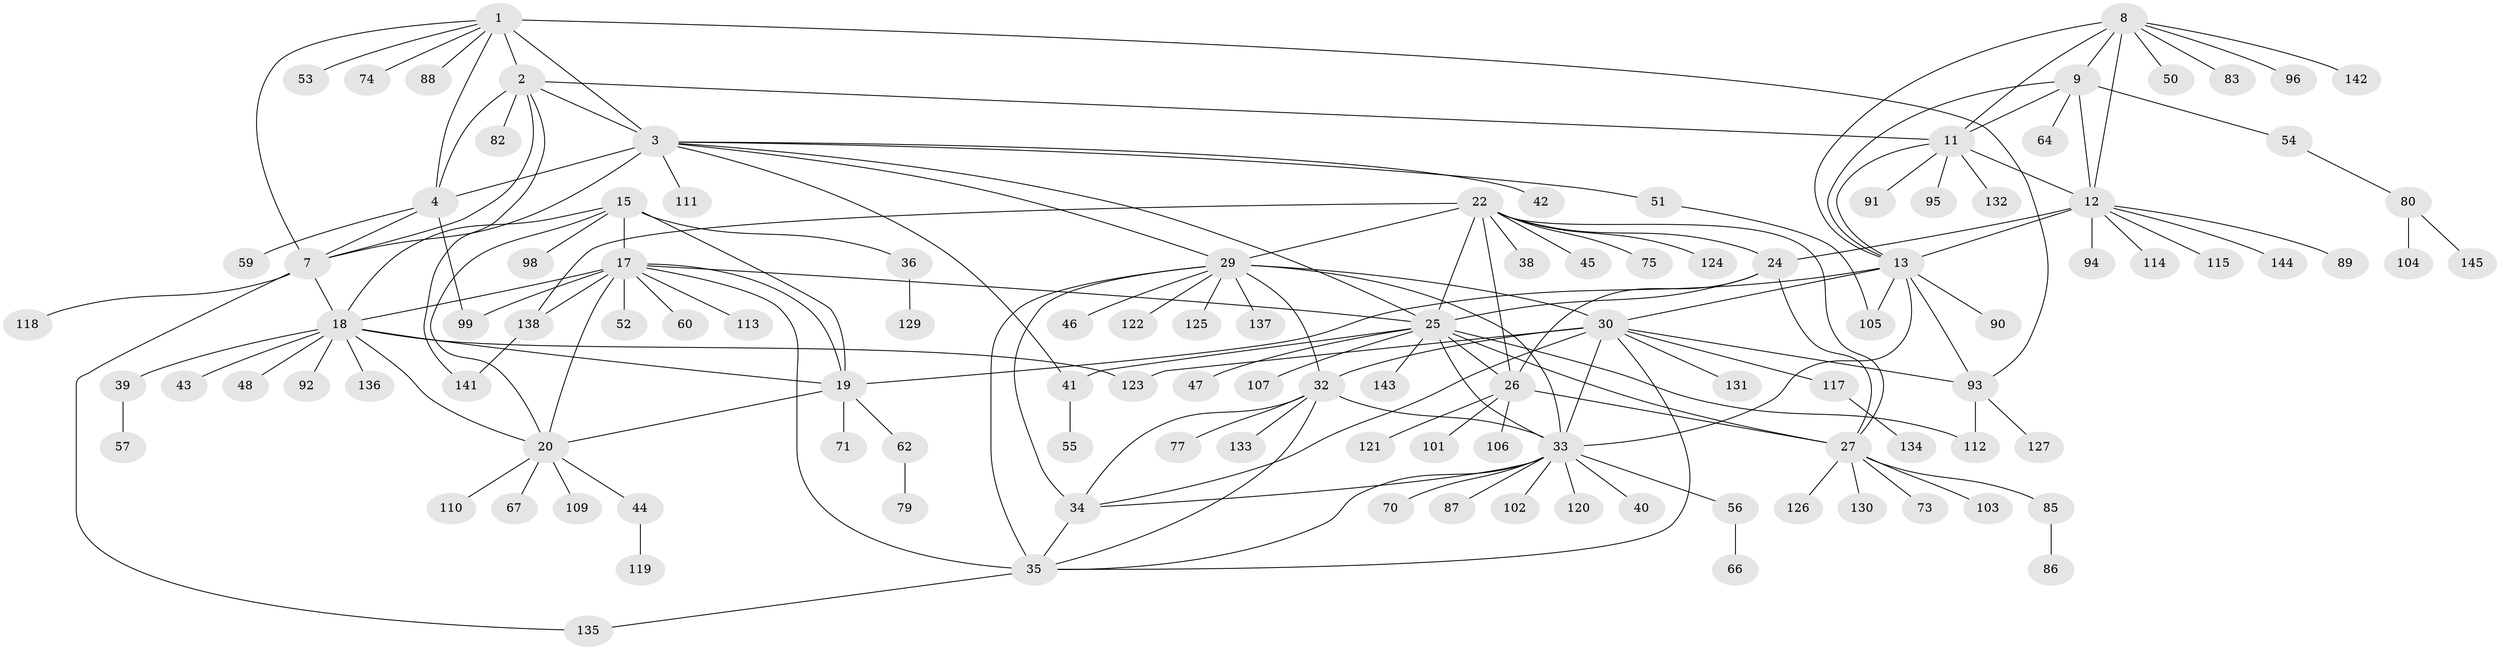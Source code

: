 // original degree distribution, {7: 0.0410958904109589, 9: 0.03424657534246575, 12: 0.0136986301369863, 6: 0.02054794520547945, 11: 0.04794520547945205, 8: 0.03424657534246575, 13: 0.0136986301369863, 14: 0.00684931506849315, 10: 0.0273972602739726, 2: 0.14383561643835616, 3: 0.04794520547945205, 1: 0.5616438356164384, 5: 0.00684931506849315}
// Generated by graph-tools (version 1.1) at 2025/11/02/27/25 16:11:30]
// undirected, 116 vertices, 167 edges
graph export_dot {
graph [start="1"]
  node [color=gray90,style=filled];
  1 [super="+6"];
  2 [super="+5"];
  3 [super="+97"];
  4 [super="+116"];
  7;
  8 [super="+108"];
  9 [super="+10"];
  11 [super="+69"];
  12 [super="+14"];
  13 [super="+72"];
  15 [super="+16"];
  17 [super="+21"];
  18 [super="+63"];
  19 [super="+100"];
  20 [super="+84"];
  22 [super="+23"];
  24 [super="+128"];
  25 [super="+28"];
  26 [super="+49"];
  27 [super="+65"];
  29 [super="+31"];
  30 [super="+81"];
  32 [super="+58"];
  33 [super="+37"];
  34;
  35;
  36;
  38;
  39;
  40;
  41;
  42;
  43;
  44;
  45 [super="+76"];
  46;
  47;
  48;
  50;
  51;
  52;
  53;
  54;
  55;
  56 [super="+61"];
  57;
  59;
  60;
  62 [super="+78"];
  64 [super="+68"];
  66;
  67;
  70;
  71;
  73;
  74;
  75;
  77;
  79;
  80;
  82;
  83;
  85;
  86;
  87;
  88;
  89;
  90;
  91;
  92;
  93 [super="+140"];
  94;
  95 [super="+139"];
  96;
  98;
  99;
  101;
  102;
  103;
  104;
  105;
  106;
  107;
  109;
  110;
  111;
  112;
  113;
  114;
  115;
  117;
  118;
  119;
  120;
  121;
  122;
  123;
  124;
  125;
  126;
  127;
  129;
  130 [super="+146"];
  131;
  132;
  133;
  134;
  135;
  136;
  137;
  138;
  141;
  142;
  143;
  144;
  145;
  1 -- 2 [weight=4];
  1 -- 3 [weight=2];
  1 -- 4 [weight=2];
  1 -- 7 [weight=2];
  1 -- 88;
  1 -- 74;
  1 -- 53;
  1 -- 93;
  2 -- 3 [weight=2];
  2 -- 4 [weight=2];
  2 -- 7 [weight=2];
  2 -- 11;
  2 -- 82;
  2 -- 141;
  3 -- 4;
  3 -- 7;
  3 -- 25;
  3 -- 42;
  3 -- 51;
  3 -- 111;
  3 -- 41;
  3 -- 29;
  4 -- 7;
  4 -- 59;
  4 -- 99;
  7 -- 18;
  7 -- 118;
  7 -- 135;
  8 -- 9 [weight=2];
  8 -- 11;
  8 -- 12 [weight=2];
  8 -- 13;
  8 -- 50;
  8 -- 83;
  8 -- 96;
  8 -- 142;
  9 -- 11 [weight=2];
  9 -- 12 [weight=4];
  9 -- 13 [weight=2];
  9 -- 64;
  9 -- 54;
  11 -- 12 [weight=2];
  11 -- 13;
  11 -- 91;
  11 -- 95;
  11 -- 132;
  12 -- 13 [weight=2];
  12 -- 114;
  12 -- 144;
  12 -- 115;
  12 -- 24;
  12 -- 89;
  12 -- 94;
  13 -- 19;
  13 -- 33;
  13 -- 90;
  13 -- 93;
  13 -- 105;
  13 -- 30;
  15 -- 17 [weight=4];
  15 -- 18 [weight=2];
  15 -- 19 [weight=2];
  15 -- 20 [weight=2];
  15 -- 36;
  15 -- 98;
  17 -- 18 [weight=2];
  17 -- 19 [weight=2];
  17 -- 20 [weight=2];
  17 -- 35;
  17 -- 52;
  17 -- 99;
  17 -- 113;
  17 -- 138;
  17 -- 60;
  17 -- 25;
  18 -- 19;
  18 -- 20;
  18 -- 39;
  18 -- 43;
  18 -- 48;
  18 -- 92;
  18 -- 123;
  18 -- 136;
  19 -- 20;
  19 -- 62;
  19 -- 71;
  20 -- 44;
  20 -- 67;
  20 -- 109;
  20 -- 110;
  22 -- 24 [weight=2];
  22 -- 25 [weight=4];
  22 -- 26 [weight=2];
  22 -- 27 [weight=2];
  22 -- 124;
  22 -- 38;
  22 -- 138;
  22 -- 75;
  22 -- 45;
  22 -- 29;
  24 -- 25 [weight=2];
  24 -- 26;
  24 -- 27;
  25 -- 26 [weight=2];
  25 -- 27 [weight=2];
  25 -- 41;
  25 -- 107;
  25 -- 143;
  25 -- 112;
  25 -- 47;
  25 -- 33;
  26 -- 27;
  26 -- 101;
  26 -- 121;
  26 -- 106;
  27 -- 73;
  27 -- 85;
  27 -- 103;
  27 -- 126;
  27 -- 130;
  29 -- 30 [weight=2];
  29 -- 32 [weight=2];
  29 -- 33 [weight=2];
  29 -- 34 [weight=2];
  29 -- 35 [weight=2];
  29 -- 137;
  29 -- 46;
  29 -- 125;
  29 -- 122;
  30 -- 32;
  30 -- 33;
  30 -- 34;
  30 -- 35;
  30 -- 117;
  30 -- 123;
  30 -- 131;
  30 -- 93;
  32 -- 33;
  32 -- 34;
  32 -- 35;
  32 -- 77;
  32 -- 133;
  33 -- 34;
  33 -- 35;
  33 -- 56;
  33 -- 70;
  33 -- 87;
  33 -- 102;
  33 -- 120;
  33 -- 40;
  34 -- 35;
  35 -- 135;
  36 -- 129;
  39 -- 57;
  41 -- 55;
  44 -- 119;
  51 -- 105;
  54 -- 80;
  56 -- 66;
  62 -- 79;
  80 -- 104;
  80 -- 145;
  85 -- 86;
  93 -- 112;
  93 -- 127;
  117 -- 134;
  138 -- 141;
}
